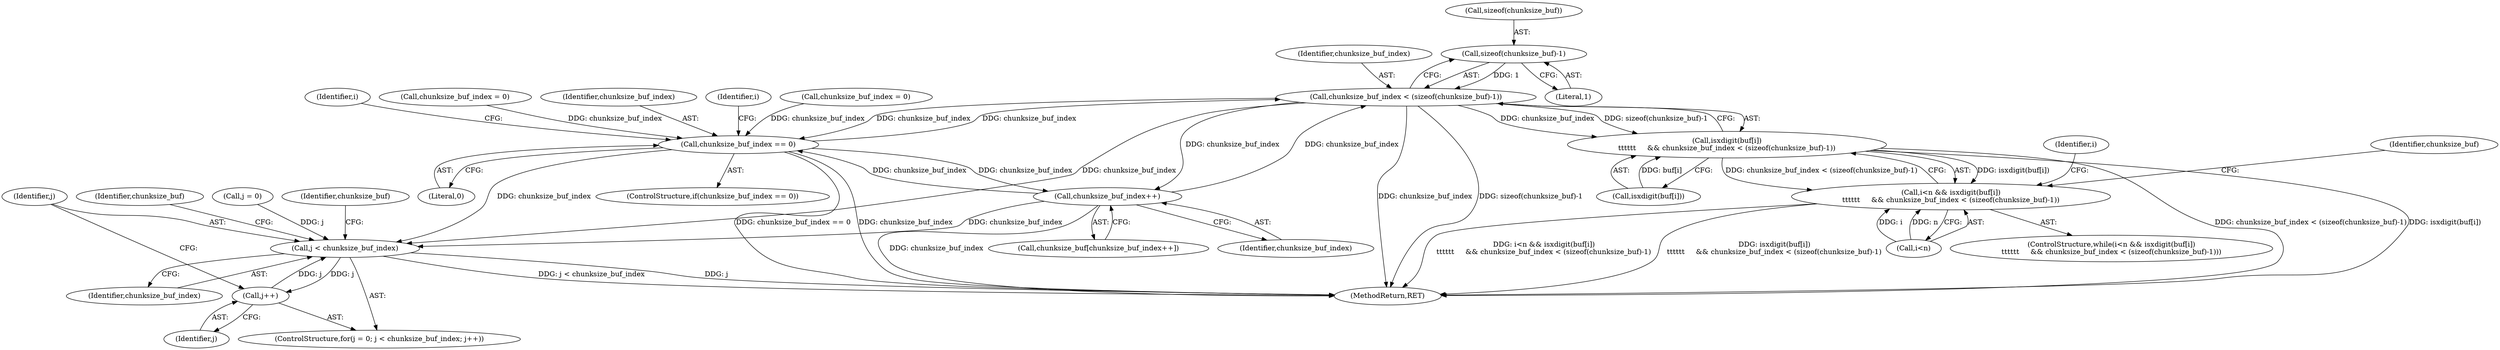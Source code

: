 digraph "0_miniupnp_3a87aa2f10bd7f1408e1849bdb59c41dd63a9fe9@API" {
"1000573" [label="(Call,sizeof(chunksize_buf)-1)"];
"1000571" [label="(Call,chunksize_buf_index < (sizeof(chunksize_buf)-1))"];
"1000533" [label="(Call,chunksize_buf_index == 0)"];
"1000581" [label="(Call,chunksize_buf_index++)"];
"1000639" [label="(Call,j < chunksize_buf_index)"];
"1000642" [label="(Call,j++)"];
"1000566" [label="(Call,isxdigit(buf[i])\n\t\t\t\t\t\t     && chunksize_buf_index < (sizeof(chunksize_buf)-1))"];
"1000562" [label="(Call,i<n && isxdigit(buf[i])\n\t\t\t\t\t\t     && chunksize_buf_index < (sizeof(chunksize_buf)-1))"];
"1000572" [label="(Identifier,chunksize_buf_index)"];
"1000564" [label="(Identifier,i)"];
"1000175" [label="(Call,chunksize_buf_index = 0)"];
"1000562" [label="(Call,i<n && isxdigit(buf[i])\n\t\t\t\t\t\t     && chunksize_buf_index < (sizeof(chunksize_buf)-1))"];
"1000649" [label="(Identifier,chunksize_buf)"];
"1000643" [label="(Identifier,j)"];
"1000576" [label="(Literal,1)"];
"1000540" [label="(Identifier,i)"];
"1000535" [label="(Literal,0)"];
"1000574" [label="(Call,sizeof(chunksize_buf))"];
"1000596" [label="(Identifier,i)"];
"1000636" [label="(Call,j = 0)"];
"1000879" [label="(MethodReturn,RET)"];
"1000561" [label="(ControlStructure,while(i<n && isxdigit(buf[i])\n\t\t\t\t\t\t     && chunksize_buf_index < (sizeof(chunksize_buf)-1)))"];
"1000573" [label="(Call,sizeof(chunksize_buf)-1)"];
"1000567" [label="(Call,isxdigit(buf[i]))"];
"1000635" [label="(ControlStructure,for(j = 0; j < chunksize_buf_index; j++))"];
"1000532" [label="(ControlStructure,if(chunksize_buf_index == 0))"];
"1000580" [label="(Identifier,chunksize_buf)"];
"1000563" [label="(Call,i<n)"];
"1000533" [label="(Call,chunksize_buf_index == 0)"];
"1000571" [label="(Call,chunksize_buf_index < (sizeof(chunksize_buf)-1))"];
"1000689" [label="(Call,chunksize_buf_index = 0)"];
"1000642" [label="(Call,j++)"];
"1000639" [label="(Call,j < chunksize_buf_index)"];
"1000566" [label="(Call,isxdigit(buf[i])\n\t\t\t\t\t\t     && chunksize_buf_index < (sizeof(chunksize_buf)-1))"];
"1000640" [label="(Identifier,j)"];
"1000686" [label="(Identifier,chunksize_buf)"];
"1000581" [label="(Call,chunksize_buf_index++)"];
"1000534" [label="(Identifier,chunksize_buf_index)"];
"1000579" [label="(Call,chunksize_buf[chunksize_buf_index++])"];
"1000582" [label="(Identifier,chunksize_buf_index)"];
"1000641" [label="(Identifier,chunksize_buf_index)"];
"1000573" -> "1000571"  [label="AST: "];
"1000573" -> "1000576"  [label="CFG: "];
"1000574" -> "1000573"  [label="AST: "];
"1000576" -> "1000573"  [label="AST: "];
"1000571" -> "1000573"  [label="CFG: "];
"1000573" -> "1000571"  [label="DDG: 1"];
"1000571" -> "1000566"  [label="AST: "];
"1000572" -> "1000571"  [label="AST: "];
"1000566" -> "1000571"  [label="CFG: "];
"1000571" -> "1000879"  [label="DDG: chunksize_buf_index"];
"1000571" -> "1000879"  [label="DDG: sizeof(chunksize_buf)-1"];
"1000571" -> "1000533"  [label="DDG: chunksize_buf_index"];
"1000571" -> "1000566"  [label="DDG: chunksize_buf_index"];
"1000571" -> "1000566"  [label="DDG: sizeof(chunksize_buf)-1"];
"1000581" -> "1000571"  [label="DDG: chunksize_buf_index"];
"1000533" -> "1000571"  [label="DDG: chunksize_buf_index"];
"1000571" -> "1000581"  [label="DDG: chunksize_buf_index"];
"1000571" -> "1000639"  [label="DDG: chunksize_buf_index"];
"1000533" -> "1000532"  [label="AST: "];
"1000533" -> "1000535"  [label="CFG: "];
"1000534" -> "1000533"  [label="AST: "];
"1000535" -> "1000533"  [label="AST: "];
"1000540" -> "1000533"  [label="CFG: "];
"1000564" -> "1000533"  [label="CFG: "];
"1000533" -> "1000879"  [label="DDG: chunksize_buf_index == 0"];
"1000533" -> "1000879"  [label="DDG: chunksize_buf_index"];
"1000689" -> "1000533"  [label="DDG: chunksize_buf_index"];
"1000175" -> "1000533"  [label="DDG: chunksize_buf_index"];
"1000581" -> "1000533"  [label="DDG: chunksize_buf_index"];
"1000533" -> "1000581"  [label="DDG: chunksize_buf_index"];
"1000533" -> "1000639"  [label="DDG: chunksize_buf_index"];
"1000581" -> "1000579"  [label="AST: "];
"1000581" -> "1000582"  [label="CFG: "];
"1000582" -> "1000581"  [label="AST: "];
"1000579" -> "1000581"  [label="CFG: "];
"1000581" -> "1000879"  [label="DDG: chunksize_buf_index"];
"1000581" -> "1000639"  [label="DDG: chunksize_buf_index"];
"1000639" -> "1000635"  [label="AST: "];
"1000639" -> "1000641"  [label="CFG: "];
"1000640" -> "1000639"  [label="AST: "];
"1000641" -> "1000639"  [label="AST: "];
"1000649" -> "1000639"  [label="CFG: "];
"1000686" -> "1000639"  [label="CFG: "];
"1000639" -> "1000879"  [label="DDG: j < chunksize_buf_index"];
"1000639" -> "1000879"  [label="DDG: j"];
"1000642" -> "1000639"  [label="DDG: j"];
"1000636" -> "1000639"  [label="DDG: j"];
"1000639" -> "1000642"  [label="DDG: j"];
"1000642" -> "1000635"  [label="AST: "];
"1000642" -> "1000643"  [label="CFG: "];
"1000643" -> "1000642"  [label="AST: "];
"1000640" -> "1000642"  [label="CFG: "];
"1000566" -> "1000562"  [label="AST: "];
"1000566" -> "1000567"  [label="CFG: "];
"1000567" -> "1000566"  [label="AST: "];
"1000562" -> "1000566"  [label="CFG: "];
"1000566" -> "1000879"  [label="DDG: chunksize_buf_index < (sizeof(chunksize_buf)-1)"];
"1000566" -> "1000879"  [label="DDG: isxdigit(buf[i])"];
"1000566" -> "1000562"  [label="DDG: isxdigit(buf[i])"];
"1000566" -> "1000562"  [label="DDG: chunksize_buf_index < (sizeof(chunksize_buf)-1)"];
"1000567" -> "1000566"  [label="DDG: buf[i]"];
"1000562" -> "1000561"  [label="AST: "];
"1000562" -> "1000563"  [label="CFG: "];
"1000563" -> "1000562"  [label="AST: "];
"1000580" -> "1000562"  [label="CFG: "];
"1000596" -> "1000562"  [label="CFG: "];
"1000562" -> "1000879"  [label="DDG: i<n && isxdigit(buf[i])\n\t\t\t\t\t\t     && chunksize_buf_index < (sizeof(chunksize_buf)-1)"];
"1000562" -> "1000879"  [label="DDG: isxdigit(buf[i])\n\t\t\t\t\t\t     && chunksize_buf_index < (sizeof(chunksize_buf)-1)"];
"1000563" -> "1000562"  [label="DDG: i"];
"1000563" -> "1000562"  [label="DDG: n"];
}
